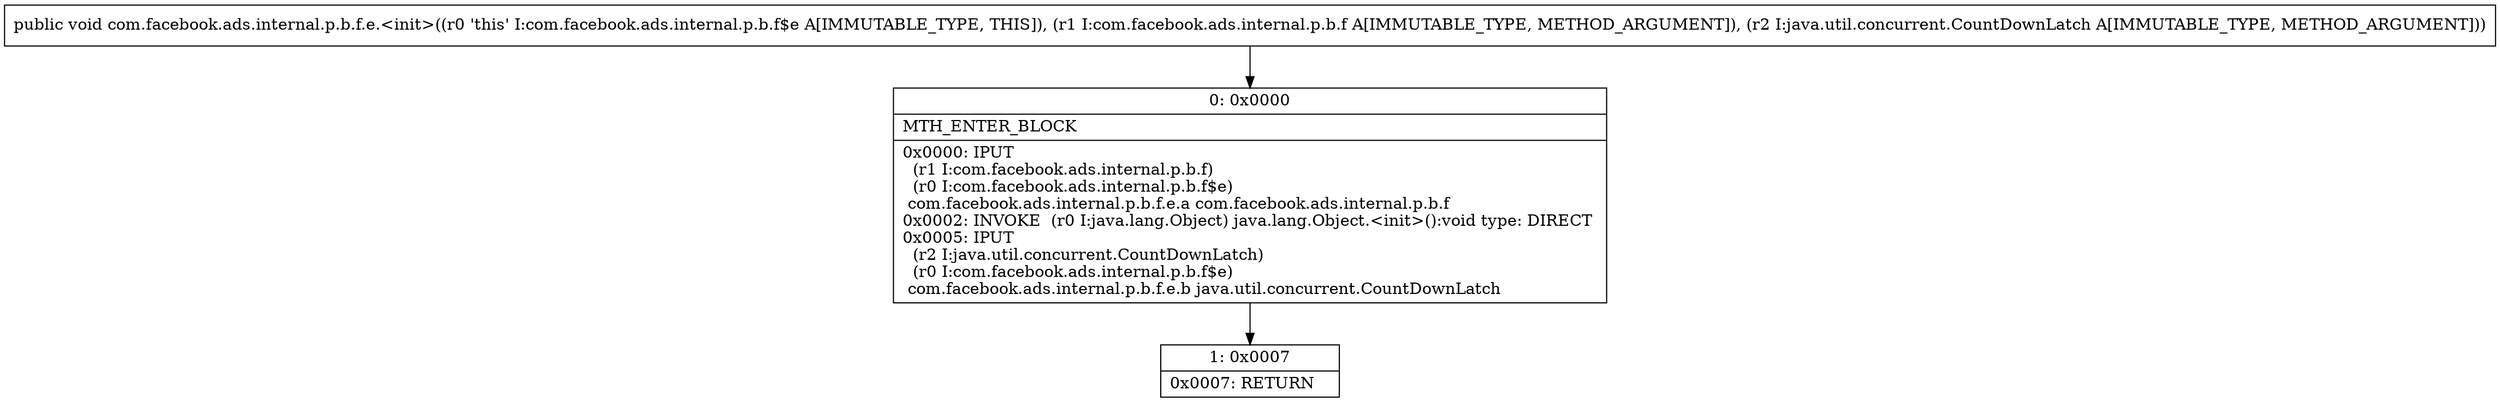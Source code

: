 digraph "CFG forcom.facebook.ads.internal.p.b.f.e.\<init\>(Lcom\/facebook\/ads\/internal\/p\/b\/f;Ljava\/util\/concurrent\/CountDownLatch;)V" {
Node_0 [shape=record,label="{0\:\ 0x0000|MTH_ENTER_BLOCK\l|0x0000: IPUT  \l  (r1 I:com.facebook.ads.internal.p.b.f)\l  (r0 I:com.facebook.ads.internal.p.b.f$e)\l com.facebook.ads.internal.p.b.f.e.a com.facebook.ads.internal.p.b.f \l0x0002: INVOKE  (r0 I:java.lang.Object) java.lang.Object.\<init\>():void type: DIRECT \l0x0005: IPUT  \l  (r2 I:java.util.concurrent.CountDownLatch)\l  (r0 I:com.facebook.ads.internal.p.b.f$e)\l com.facebook.ads.internal.p.b.f.e.b java.util.concurrent.CountDownLatch \l}"];
Node_1 [shape=record,label="{1\:\ 0x0007|0x0007: RETURN   \l}"];
MethodNode[shape=record,label="{public void com.facebook.ads.internal.p.b.f.e.\<init\>((r0 'this' I:com.facebook.ads.internal.p.b.f$e A[IMMUTABLE_TYPE, THIS]), (r1 I:com.facebook.ads.internal.p.b.f A[IMMUTABLE_TYPE, METHOD_ARGUMENT]), (r2 I:java.util.concurrent.CountDownLatch A[IMMUTABLE_TYPE, METHOD_ARGUMENT])) }"];
MethodNode -> Node_0;
Node_0 -> Node_1;
}

